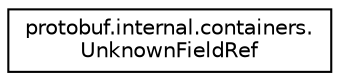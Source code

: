 digraph "Graphical Class Hierarchy"
{
 // LATEX_PDF_SIZE
  edge [fontname="Helvetica",fontsize="10",labelfontname="Helvetica",labelfontsize="10"];
  node [fontname="Helvetica",fontsize="10",shape=record];
  rankdir="LR";
  Node0 [label="protobuf.internal.containers.\lUnknownFieldRef",height=0.2,width=0.4,color="black", fillcolor="white", style="filled",URL="$classprotobuf_1_1internal_1_1containers_1_1UnknownFieldRef.html",tooltip=" "];
}
